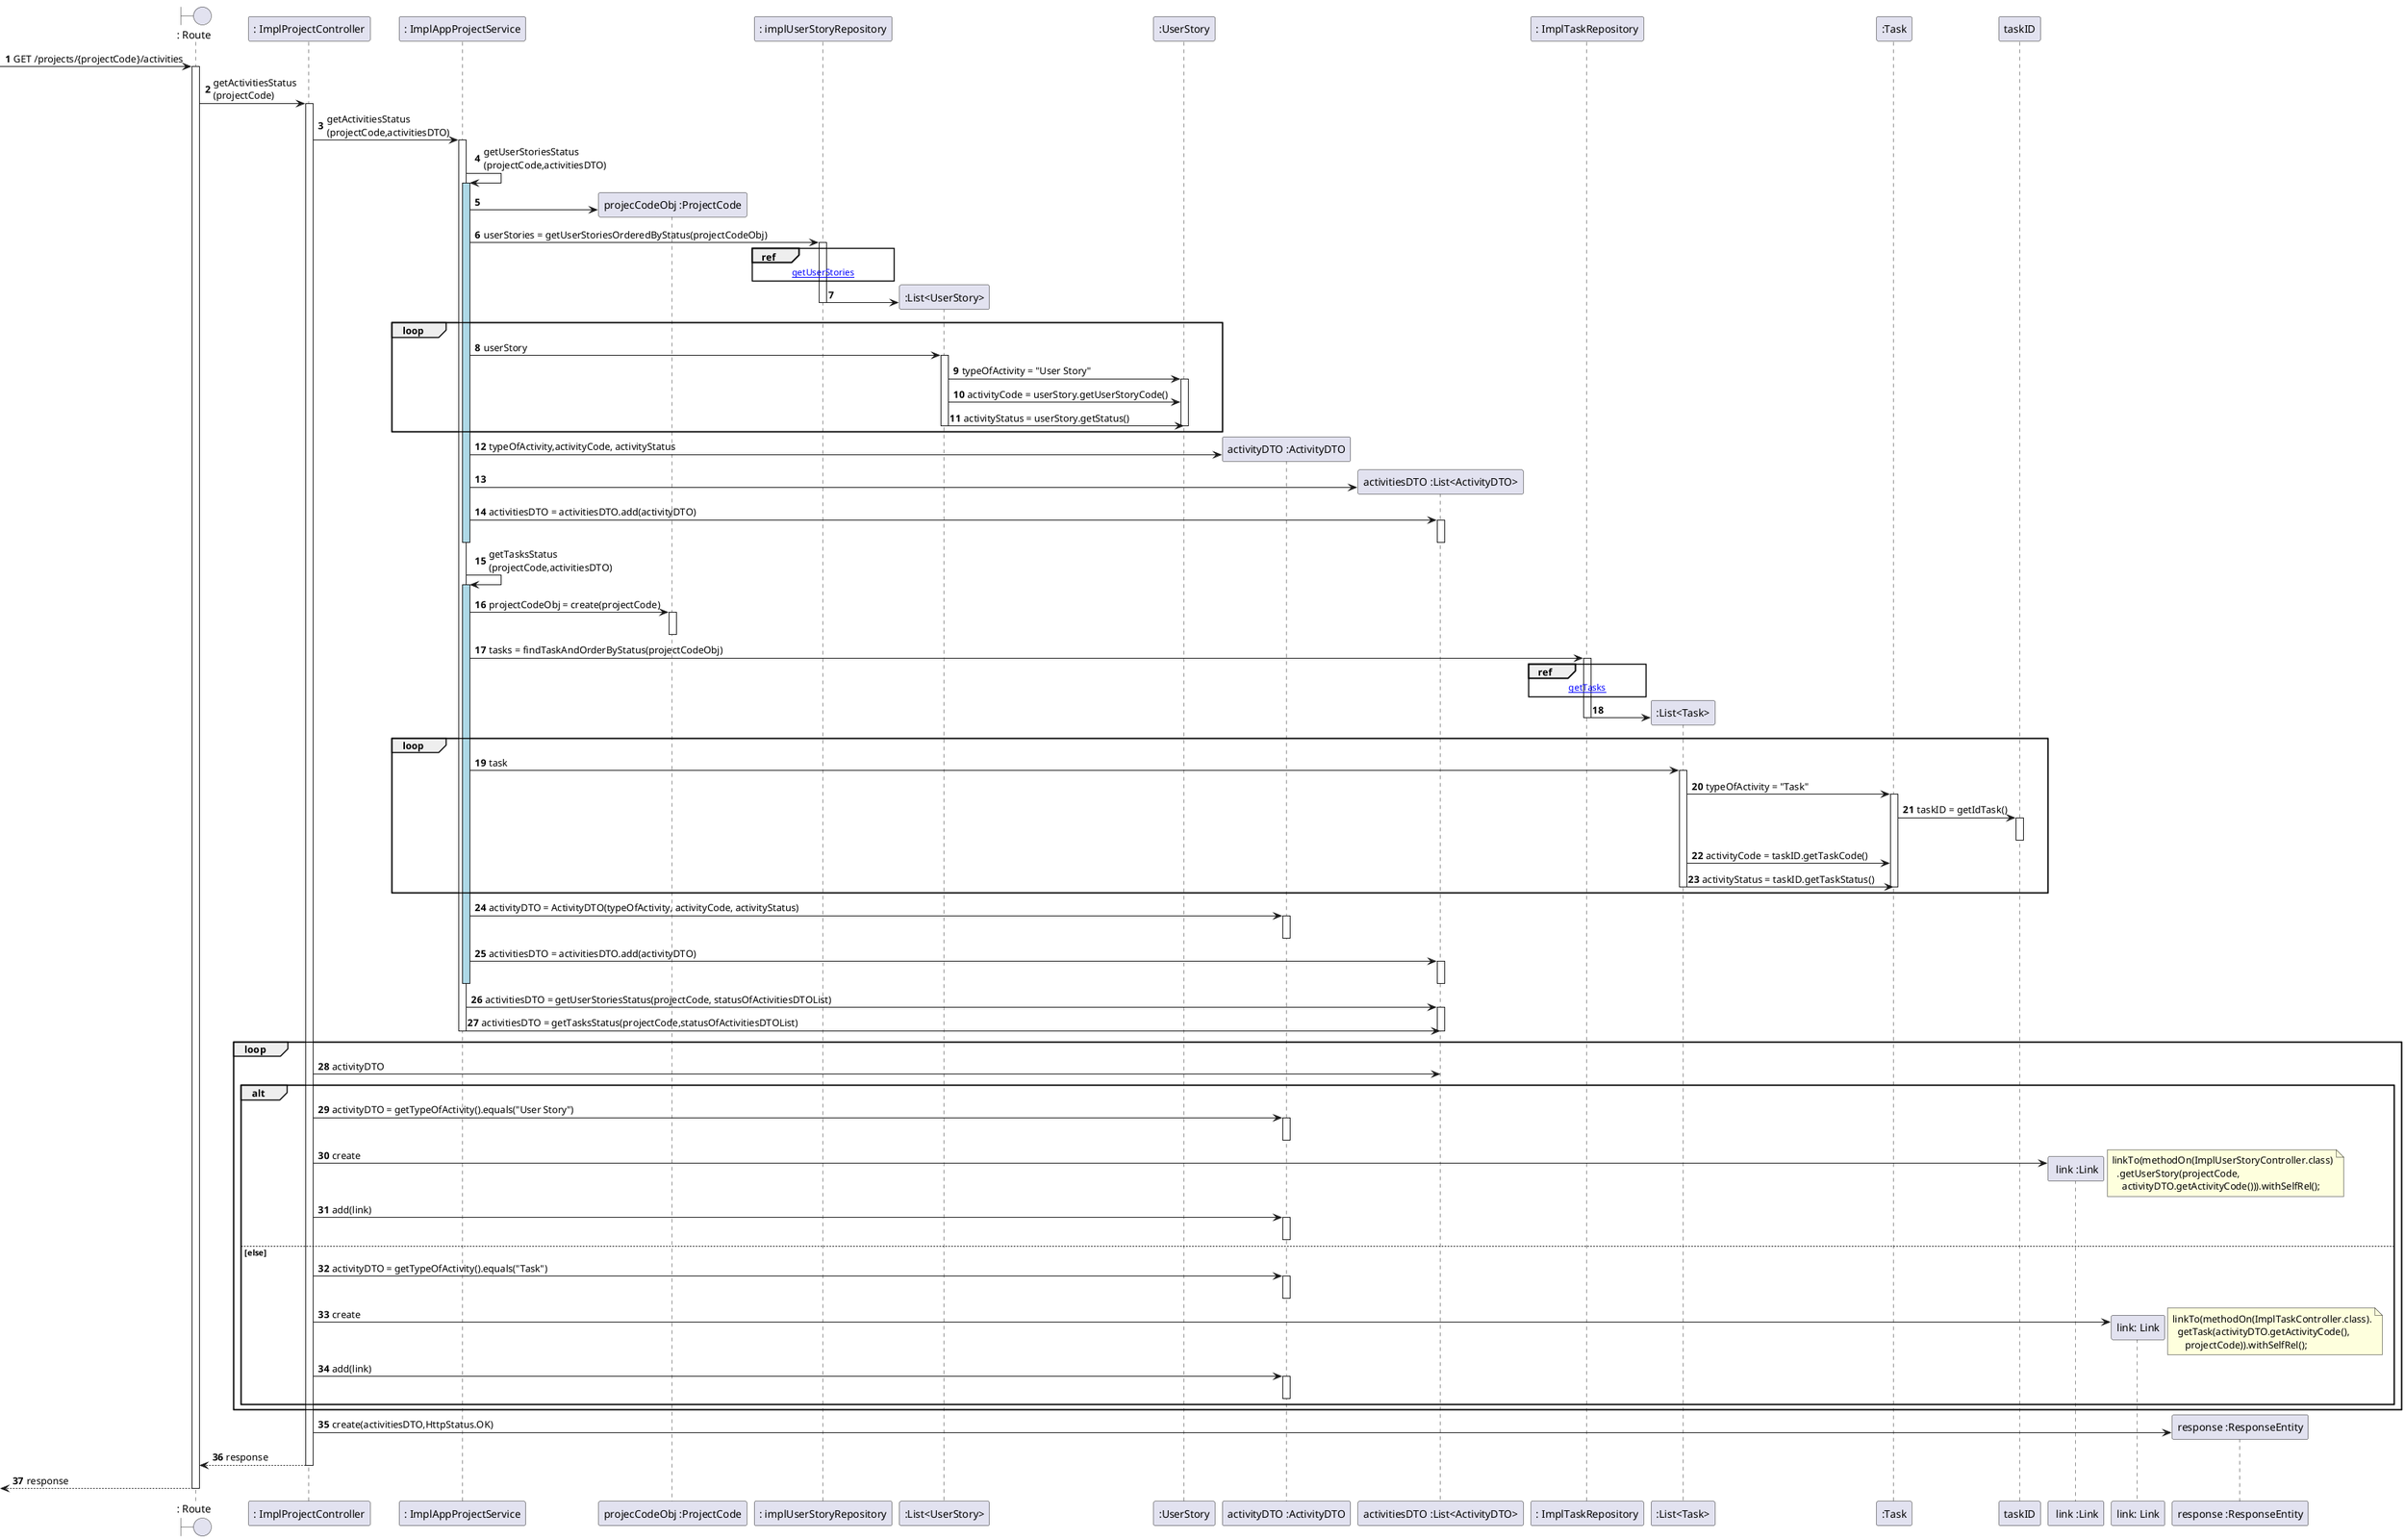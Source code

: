 @startuml
autonumber
boundary ": Route" as route

 -> route : GET /projects/{projectCode}/activities
activate route
route -> ": ImplProjectController" as ProjectController : getActivitiesStatus\n(projectCode)
activate ProjectController
ProjectController -> ": ImplAppProjectService" as ProjectService: getActivitiesStatus\n(projectCode,activitiesDTO)
activate ProjectService

ProjectService -> ProjectService : getUserStoriesStatus\n(projectCode,activitiesDTO)
activate ProjectService #ADD8E6
create participant "projecCodeObj :ProjectCode" as ProjectCode
ProjectService -> ProjectCode
ProjectService -> ": implUserStoryRepository" as USRepo : userStories = getUserStoriesOrderedByStatus(projectCodeObj)
activate USRepo
ref over USRepo
[[US016_getUserStoriesOrderedByStatus.puml getUserStories]]
end
create participant ":List<UserStory>" as usList
USRepo -> usList
deactivate USRepo

loop
ProjectService -> usList : userStory
activate usList
usList -> ":UserStory" as US : typeOfActivity = "User Story"
activate US
usList -> US : activityCode = userStory.getUserStoryCode()
usList -> US : activityStatus = userStory.getStatus()
deactivate usList
deactivate US
end
create participant "activityDTO :ActivityDTO" as ADTO
ProjectService -> ADTO : typeOfActivity,activityCode, activityStatus


create participant "activitiesDTO :List<ActivityDTO>" as activitiesDTO
ProjectService -> activitiesDTO
ProjectService -> activitiesDTO : activitiesDTO = activitiesDTO.add(activityDTO)
activate activitiesDTO
deactivate activitiesDTO
deactivate ProjectService #ADD8E6

ProjectService -> ProjectService : getTasksStatus\n(projectCode,activitiesDTO)
activate ProjectService #ADD8E6

ProjectService -> ProjectCode : projectCodeObj = create(projectCode)
activate ProjectCode
deactivate ProjectCode

ProjectService -> ": ImplTaskRepository" as TaskRepo : tasks = findTaskAndOrderByStatus(projectCodeObj)
activate TaskRepo
ref over TaskRepo
[[US016_findTasksOrderedByStatus.puml getTasks]]
end
create participant ":List<Task>" as tasks
TaskRepo -> tasks
deactivate TaskRepo

loop
ProjectService -> tasks : task
activate tasks
tasks -> ":Task" as task : typeOfActivity = "Task"
activate task
task -> taskID : taskID = getIdTask()
activate taskID
deactivate taskID
tasks -> task : activityCode = taskID.getTaskCode()
tasks -> task : activityStatus = taskID.getTaskStatus()
deactivate tasks
deactivate task
end

ProjectService -> ADTO : activityDTO = ActivityDTO(typeOfActivity, activityCode, activityStatus)
activate ADTO
deactivate ADTO

ProjectService -> activitiesDTO : activitiesDTO = activitiesDTO.add(activityDTO)
activate activitiesDTO
deactivate activitiesDTO
deactivate ProjectService #ADD8E6

ProjectService -> activitiesDTO : activitiesDTO = getUserStoriesStatus(projectCode, statusOfActivitiesDTOList)
activate activitiesDTO
ProjectService -> activitiesDTO : activitiesDTO = getTasksStatus(projectCode,statusOfActivitiesDTOList)
deactivate activitiesDTO
deactivate ProjectService
loop
ProjectController -> activitiesDTO : activityDTO
alt
ProjectController -> ADTO : activityDTO = getTypeOfActivity().equals("User Story")
activate ADTO
deactivate ADTO
create participant " link :Link" as linkUS
ProjectController -> linkUS : create
 note right
  linkTo(methodOn(ImplUserStoryController.class)
    .getUserStory(projectCode,
      activityDTO.getActivityCode())).withSelfRel();
 endnote
ProjectController -> ADTO : add(link)
activate ADTO

deactivate ADTO
else else
ProjectController -> ADTO : activityDTO = getTypeOfActivity().equals("Task")
activate ADTO
deactivate ADTO
create participant "link: Link" as linkTask
ProjectController -> linkTask : create
 note right
  linkTo(methodOn(ImplTaskController.class).
    getTask(activityDTO.getActivityCode(),
       projectCode)).withSelfRel();
 endnote
ProjectController -> ADTO : add(link)
activate ADTO
deactivate ADTO
end
end
create participant "response :ResponseEntity" as res
ProjectController -> res : create(activitiesDTO,HttpStatus.OK)
ProjectController --> route : response
deactivate ProjectController
<-- route  : response
deactivate route
@enduml